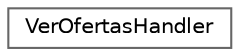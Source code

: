 digraph "Graphical Class Hierarchy"
{
 // INTERACTIVE_SVG=YES
 // LATEX_PDF_SIZE
  bgcolor="transparent";
  edge [fontname=Helvetica,fontsize=10,labelfontname=Helvetica,labelfontsize=10];
  node [fontname=Helvetica,fontsize=10,shape=box,height=0.2,width=0.4];
  rankdir="LR";
  Node0 [label="VerOfertasHandler",height=0.2,width=0.4,color="grey40", fillcolor="white", style="filled",URL="$classVerOfertasHandler.html",tooltip="Presenta al trabajador cada OfertaDeServicio vigente ligada al mismo y le permite calificar al Emplea..."];
}
